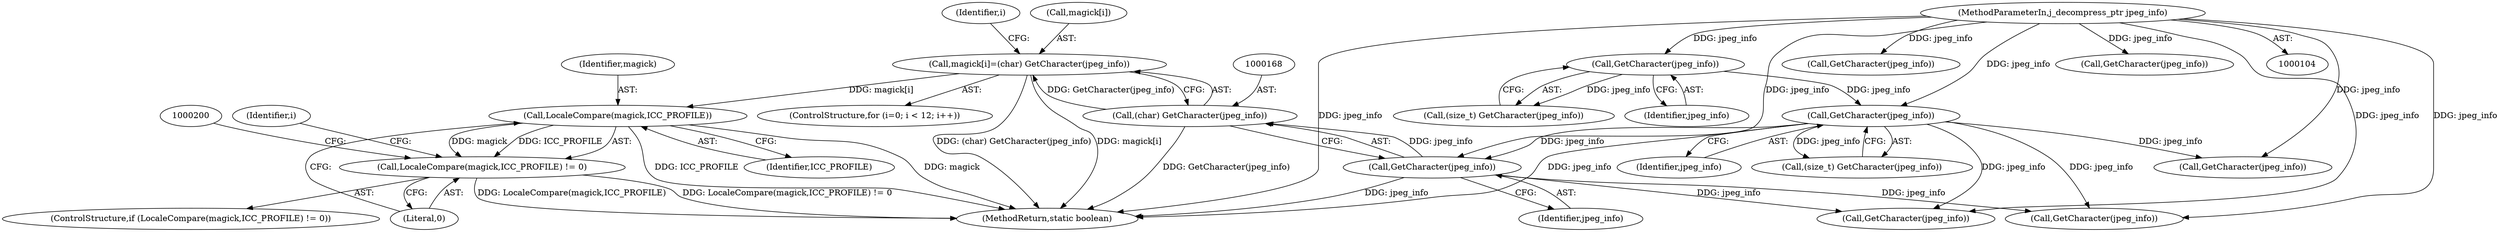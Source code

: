digraph "0_ImageMagick_39f226a9c137f547e12afde972eeba7551124493@array" {
"1000163" [label="(Call,magick[i]=(char) GetCharacter(jpeg_info))"];
"1000167" [label="(Call,(char) GetCharacter(jpeg_info))"];
"1000169" [label="(Call,GetCharacter(jpeg_info))"];
"1000131" [label="(Call,GetCharacter(jpeg_info))"];
"1000124" [label="(Call,GetCharacter(jpeg_info))"];
"1000105" [label="(MethodParameterIn,j_decompress_ptr jpeg_info)"];
"1000173" [label="(Call,LocaleCompare(magick,ICC_PROFILE))"];
"1000172" [label="(Call,LocaleCompare(magick,ICC_PROFILE) != 0)"];
"1000175" [label="(Identifier,ICC_PROFILE)"];
"1000154" [label="(ControlStructure,for (i=0; i < 12; i++))"];
"1000180" [label="(Identifier,i)"];
"1000162" [label="(Identifier,i)"];
"1000105" [label="(MethodParameterIn,j_decompress_ptr jpeg_info)"];
"1000163" [label="(Call,magick[i]=(char) GetCharacter(jpeg_info))"];
"1000173" [label="(Call,LocaleCompare(magick,ICC_PROFILE))"];
"1000170" [label="(Identifier,jpeg_info)"];
"1000129" [label="(Call,(size_t) GetCharacter(jpeg_info))"];
"1000176" [label="(Literal,0)"];
"1000172" [label="(Call,LocaleCompare(magick,ICC_PROFILE) != 0)"];
"1000164" [label="(Call,magick[i])"];
"1000169" [label="(Call,GetCharacter(jpeg_info))"];
"1000174" [label="(Identifier,magick)"];
"1000131" [label="(Call,GetCharacter(jpeg_info))"];
"1000122" [label="(Call,(size_t) GetCharacter(jpeg_info))"];
"1000193" [label="(Call,GetCharacter(jpeg_info))"];
"1000201" [label="(Call,GetCharacter(jpeg_info))"];
"1000132" [label="(Identifier,jpeg_info)"];
"1000125" [label="(Identifier,jpeg_info)"];
"1000167" [label="(Call,(char) GetCharacter(jpeg_info))"];
"1000148" [label="(Call,GetCharacter(jpeg_info))"];
"1000390" [label="(MethodReturn,static boolean)"];
"1000171" [label="(ControlStructure,if (LocaleCompare(magick,ICC_PROFILE) != 0))"];
"1000278" [label="(Call,GetCharacter(jpeg_info))"];
"1000205" [label="(Call,GetCharacter(jpeg_info))"];
"1000124" [label="(Call,GetCharacter(jpeg_info))"];
"1000163" -> "1000154"  [label="AST: "];
"1000163" -> "1000167"  [label="CFG: "];
"1000164" -> "1000163"  [label="AST: "];
"1000167" -> "1000163"  [label="AST: "];
"1000162" -> "1000163"  [label="CFG: "];
"1000163" -> "1000390"  [label="DDG: magick[i]"];
"1000163" -> "1000390"  [label="DDG: (char) GetCharacter(jpeg_info)"];
"1000167" -> "1000163"  [label="DDG: GetCharacter(jpeg_info)"];
"1000163" -> "1000173"  [label="DDG: magick[i]"];
"1000167" -> "1000169"  [label="CFG: "];
"1000168" -> "1000167"  [label="AST: "];
"1000169" -> "1000167"  [label="AST: "];
"1000167" -> "1000390"  [label="DDG: GetCharacter(jpeg_info)"];
"1000169" -> "1000167"  [label="DDG: jpeg_info"];
"1000169" -> "1000170"  [label="CFG: "];
"1000170" -> "1000169"  [label="AST: "];
"1000169" -> "1000390"  [label="DDG: jpeg_info"];
"1000131" -> "1000169"  [label="DDG: jpeg_info"];
"1000105" -> "1000169"  [label="DDG: jpeg_info"];
"1000169" -> "1000193"  [label="DDG: jpeg_info"];
"1000169" -> "1000201"  [label="DDG: jpeg_info"];
"1000131" -> "1000129"  [label="AST: "];
"1000131" -> "1000132"  [label="CFG: "];
"1000132" -> "1000131"  [label="AST: "];
"1000129" -> "1000131"  [label="CFG: "];
"1000131" -> "1000390"  [label="DDG: jpeg_info"];
"1000131" -> "1000129"  [label="DDG: jpeg_info"];
"1000124" -> "1000131"  [label="DDG: jpeg_info"];
"1000105" -> "1000131"  [label="DDG: jpeg_info"];
"1000131" -> "1000148"  [label="DDG: jpeg_info"];
"1000131" -> "1000193"  [label="DDG: jpeg_info"];
"1000131" -> "1000201"  [label="DDG: jpeg_info"];
"1000124" -> "1000122"  [label="AST: "];
"1000124" -> "1000125"  [label="CFG: "];
"1000125" -> "1000124"  [label="AST: "];
"1000122" -> "1000124"  [label="CFG: "];
"1000124" -> "1000122"  [label="DDG: jpeg_info"];
"1000105" -> "1000124"  [label="DDG: jpeg_info"];
"1000105" -> "1000104"  [label="AST: "];
"1000105" -> "1000390"  [label="DDG: jpeg_info"];
"1000105" -> "1000148"  [label="DDG: jpeg_info"];
"1000105" -> "1000193"  [label="DDG: jpeg_info"];
"1000105" -> "1000201"  [label="DDG: jpeg_info"];
"1000105" -> "1000205"  [label="DDG: jpeg_info"];
"1000105" -> "1000278"  [label="DDG: jpeg_info"];
"1000173" -> "1000172"  [label="AST: "];
"1000173" -> "1000175"  [label="CFG: "];
"1000174" -> "1000173"  [label="AST: "];
"1000175" -> "1000173"  [label="AST: "];
"1000176" -> "1000173"  [label="CFG: "];
"1000173" -> "1000390"  [label="DDG: magick"];
"1000173" -> "1000390"  [label="DDG: ICC_PROFILE"];
"1000173" -> "1000172"  [label="DDG: magick"];
"1000173" -> "1000172"  [label="DDG: ICC_PROFILE"];
"1000172" -> "1000171"  [label="AST: "];
"1000172" -> "1000176"  [label="CFG: "];
"1000176" -> "1000172"  [label="AST: "];
"1000180" -> "1000172"  [label="CFG: "];
"1000200" -> "1000172"  [label="CFG: "];
"1000172" -> "1000390"  [label="DDG: LocaleCompare(magick,ICC_PROFILE) != 0"];
"1000172" -> "1000390"  [label="DDG: LocaleCompare(magick,ICC_PROFILE)"];
}
